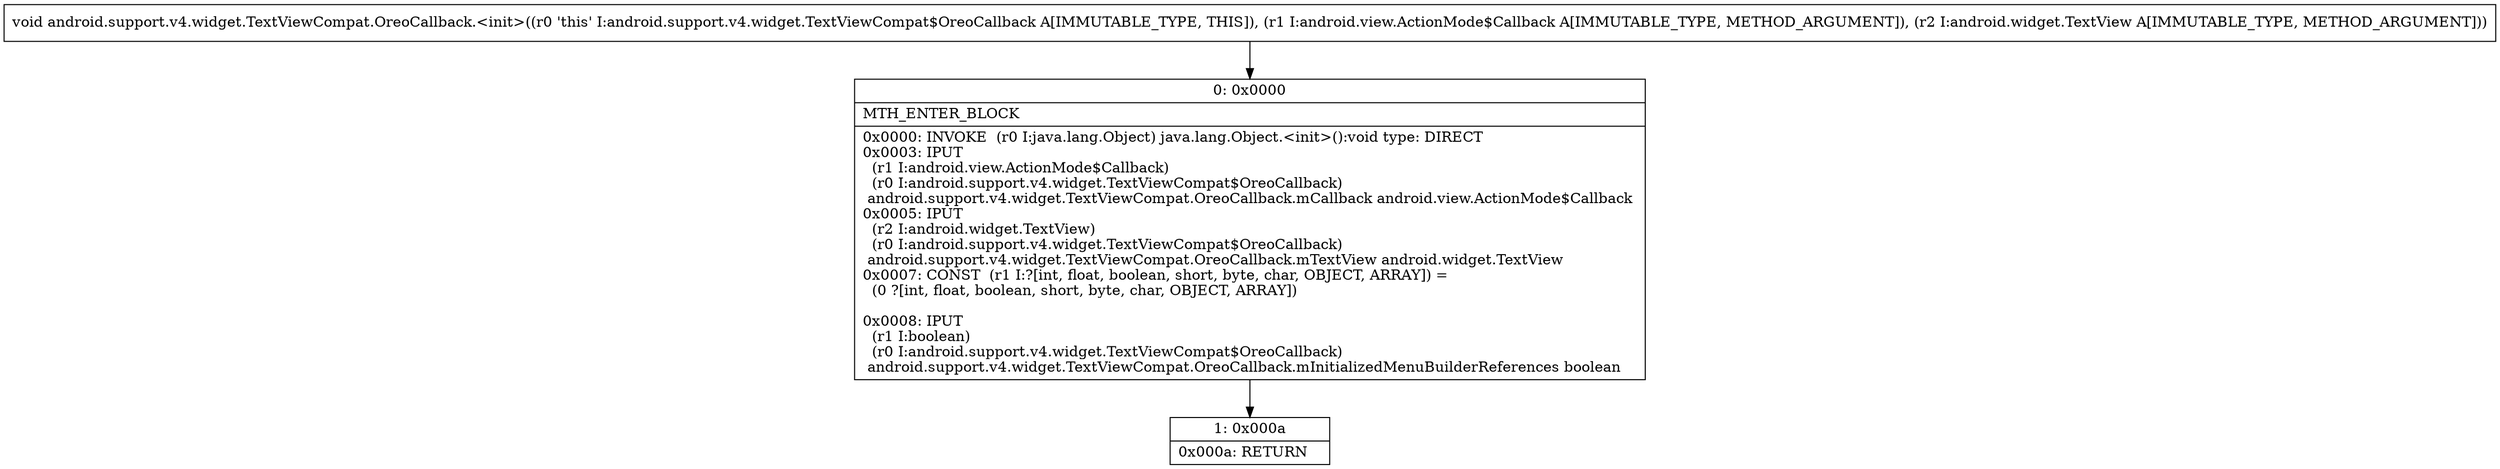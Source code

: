 digraph "CFG forandroid.support.v4.widget.TextViewCompat.OreoCallback.\<init\>(Landroid\/view\/ActionMode$Callback;Landroid\/widget\/TextView;)V" {
Node_0 [shape=record,label="{0\:\ 0x0000|MTH_ENTER_BLOCK\l|0x0000: INVOKE  (r0 I:java.lang.Object) java.lang.Object.\<init\>():void type: DIRECT \l0x0003: IPUT  \l  (r1 I:android.view.ActionMode$Callback)\l  (r0 I:android.support.v4.widget.TextViewCompat$OreoCallback)\l android.support.v4.widget.TextViewCompat.OreoCallback.mCallback android.view.ActionMode$Callback \l0x0005: IPUT  \l  (r2 I:android.widget.TextView)\l  (r0 I:android.support.v4.widget.TextViewCompat$OreoCallback)\l android.support.v4.widget.TextViewCompat.OreoCallback.mTextView android.widget.TextView \l0x0007: CONST  (r1 I:?[int, float, boolean, short, byte, char, OBJECT, ARRAY]) = \l  (0 ?[int, float, boolean, short, byte, char, OBJECT, ARRAY])\l \l0x0008: IPUT  \l  (r1 I:boolean)\l  (r0 I:android.support.v4.widget.TextViewCompat$OreoCallback)\l android.support.v4.widget.TextViewCompat.OreoCallback.mInitializedMenuBuilderReferences boolean \l}"];
Node_1 [shape=record,label="{1\:\ 0x000a|0x000a: RETURN   \l}"];
MethodNode[shape=record,label="{void android.support.v4.widget.TextViewCompat.OreoCallback.\<init\>((r0 'this' I:android.support.v4.widget.TextViewCompat$OreoCallback A[IMMUTABLE_TYPE, THIS]), (r1 I:android.view.ActionMode$Callback A[IMMUTABLE_TYPE, METHOD_ARGUMENT]), (r2 I:android.widget.TextView A[IMMUTABLE_TYPE, METHOD_ARGUMENT])) }"];
MethodNode -> Node_0;
Node_0 -> Node_1;
}

